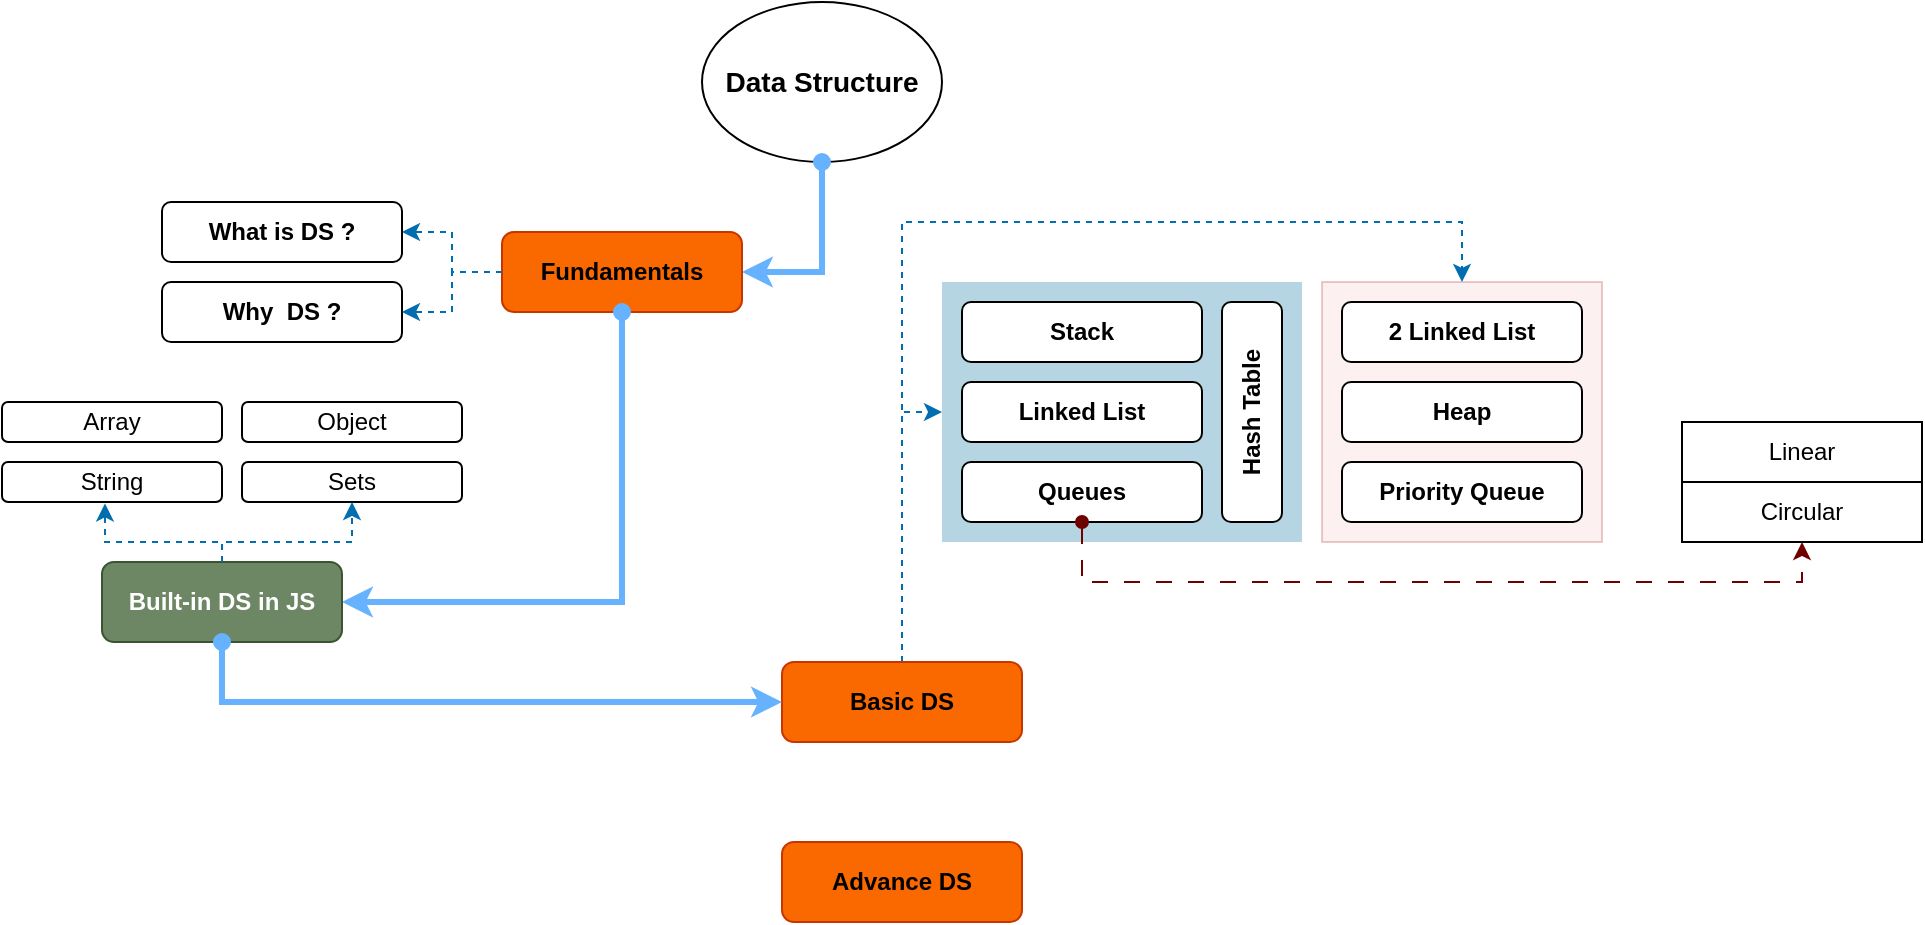 <mxfile version="24.4.13" type="github">
  <diagram name="Page-1" id="2c0d36ab-eaac-3732-788b-9136903baeff">
    <mxGraphModel dx="1313" dy="696" grid="1" gridSize="10" guides="1" tooltips="1" connect="1" arrows="1" fold="1" page="1" pageScale="1.5" pageWidth="1169" pageHeight="827" background="none" math="0" shadow="0">
      <root>
        <mxCell id="0" />
        <mxCell id="1" parent="0" />
        <mxCell id="yiBTs8iIJsu4Ljcrw2EA-124" value="Data Structure" style="ellipse;whiteSpace=wrap;html=1;fontStyle=1;fontSize=14;" parent="1" vertex="1">
          <mxGeometry x="390" y="70" width="120" height="80" as="geometry" />
        </mxCell>
        <mxCell id="yiBTs8iIJsu4Ljcrw2EA-131" style="edgeStyle=orthogonalEdgeStyle;rounded=0;orthogonalLoop=1;jettySize=auto;html=1;dashed=1;fillColor=#1ba1e2;strokeColor=#006EAF;exitX=0.5;exitY=0;exitDx=0;exitDy=0;entryX=0.5;entryY=0;entryDx=0;entryDy=0;" parent="1" source="yiBTs8iIJsu4Ljcrw2EA-125" target="LJRXbvw2uVqpsPB7Yhcm-3" edge="1">
          <mxGeometry relative="1" as="geometry">
            <mxPoint x="570" y="445.02" as="sourcePoint" />
            <mxPoint x="550" y="510.02" as="targetPoint" />
            <Array as="points">
              <mxPoint x="490" y="180" />
              <mxPoint x="770" y="180" />
            </Array>
          </mxGeometry>
        </mxCell>
        <mxCell id="yiBTs8iIJsu4Ljcrw2EA-136" style="edgeStyle=orthogonalEdgeStyle;rounded=0;orthogonalLoop=1;jettySize=auto;html=1;entryX=0;entryY=0.5;entryDx=0;entryDy=0;dashed=1;fillColor=#1ba1e2;strokeColor=#006EAF;exitX=0.5;exitY=0;exitDx=0;exitDy=0;" parent="1" source="yiBTs8iIJsu4Ljcrw2EA-125" target="LJRXbvw2uVqpsPB7Yhcm-1" edge="1">
          <mxGeometry relative="1" as="geometry">
            <mxPoint x="590" y="430.02" as="sourcePoint" />
            <mxPoint x="570" y="545.02" as="targetPoint" />
            <Array as="points">
              <mxPoint x="490" y="275" />
            </Array>
          </mxGeometry>
        </mxCell>
        <mxCell id="yiBTs8iIJsu4Ljcrw2EA-125" value="Basic DS" style="rounded=1;whiteSpace=wrap;html=1;fontStyle=1;fillColor=#fa6800;fontColor=#000000;strokeColor=#C73500;" parent="1" vertex="1">
          <mxGeometry x="430" y="400.02" width="120" height="40" as="geometry" />
        </mxCell>
        <mxCell id="LJRXbvw2uVqpsPB7Yhcm-3" value="" style="fillColor=#f8cecc;strokeColor=#b85450;opacity=30;" parent="1" vertex="1">
          <mxGeometry x="700" y="210" width="140" height="130" as="geometry" />
        </mxCell>
        <mxCell id="yiBTs8iIJsu4Ljcrw2EA-127" value="2 Linked List" style="whiteSpace=wrap;html=1;rounded=1;fontStyle=1;" parent="1" vertex="1">
          <mxGeometry x="710" y="220" width="120" height="30" as="geometry" />
        </mxCell>
        <mxCell id="UguPg_bLSeKZf6hvQFoW-1" value="Priority Queue" style="whiteSpace=wrap;html=1;rounded=1;fontStyle=1;" parent="1" vertex="1">
          <mxGeometry x="710" y="300" width="120" height="30" as="geometry" />
        </mxCell>
        <mxCell id="UguPg_bLSeKZf6hvQFoW-2" value="Heap" style="whiteSpace=wrap;html=1;rounded=1;fontStyle=1;" parent="1" vertex="1">
          <mxGeometry x="710" y="260" width="120" height="30" as="geometry" />
        </mxCell>
        <mxCell id="LJRXbvw2uVqpsPB7Yhcm-2" value="" style="group" parent="1" vertex="1" connectable="0">
          <mxGeometry x="510" y="210" width="180" height="130" as="geometry" />
        </mxCell>
        <mxCell id="LJRXbvw2uVqpsPB7Yhcm-1" value="" style="fillColor=#10739E;strokeColor=none;opacity=30;" parent="LJRXbvw2uVqpsPB7Yhcm-2" vertex="1">
          <mxGeometry width="180" height="130" as="geometry" />
        </mxCell>
        <mxCell id="yiBTs8iIJsu4Ljcrw2EA-130" value="Linked List" style="whiteSpace=wrap;html=1;rounded=1;fontStyle=1;" parent="LJRXbvw2uVqpsPB7Yhcm-2" vertex="1">
          <mxGeometry x="10" y="50" width="120" height="30" as="geometry" />
        </mxCell>
        <mxCell id="yiBTs8iIJsu4Ljcrw2EA-132" value="Stack" style="whiteSpace=wrap;html=1;rounded=1;fontStyle=1;" parent="LJRXbvw2uVqpsPB7Yhcm-2" vertex="1">
          <mxGeometry x="10" y="10" width="120" height="30" as="geometry" />
        </mxCell>
        <mxCell id="yiBTs8iIJsu4Ljcrw2EA-134" value="Hash Table" style="whiteSpace=wrap;html=1;rounded=1;fontStyle=1;direction=south;horizontal=0;" parent="LJRXbvw2uVqpsPB7Yhcm-2" vertex="1">
          <mxGeometry x="140" y="10" width="30" height="110" as="geometry" />
        </mxCell>
        <mxCell id="yiBTs8iIJsu4Ljcrw2EA-135" value="Queues" style="whiteSpace=wrap;html=1;rounded=1;fontStyle=1;" parent="LJRXbvw2uVqpsPB7Yhcm-2" vertex="1">
          <mxGeometry x="10" y="90" width="120" height="30" as="geometry" />
        </mxCell>
        <mxCell id="LJRXbvw2uVqpsPB7Yhcm-4" value="Advance DS" style="rounded=1;whiteSpace=wrap;html=1;fontStyle=1;fillColor=#fa6800;fontColor=#000000;strokeColor=#C73500;" parent="1" vertex="1">
          <mxGeometry x="430" y="490" width="120" height="40" as="geometry" />
        </mxCell>
        <mxCell id="YICFgGTVRvDlNN2FNXk2-3" value="" style="group" parent="1" vertex="1" connectable="0">
          <mxGeometry x="880" y="280" width="120" height="60" as="geometry" />
        </mxCell>
        <mxCell id="YICFgGTVRvDlNN2FNXk2-1" value="Circular" style="rounded=0;whiteSpace=wrap;html=1;" parent="YICFgGTVRvDlNN2FNXk2-3" vertex="1">
          <mxGeometry y="30" width="120" height="30" as="geometry" />
        </mxCell>
        <mxCell id="YICFgGTVRvDlNN2FNXk2-2" value="Linear" style="rounded=0;whiteSpace=wrap;html=1;" parent="YICFgGTVRvDlNN2FNXk2-3" vertex="1">
          <mxGeometry width="120" height="30" as="geometry" />
        </mxCell>
        <mxCell id="YICFgGTVRvDlNN2FNXk2-4" style="edgeStyle=orthogonalEdgeStyle;rounded=0;orthogonalLoop=1;jettySize=auto;html=1;entryX=0.5;entryY=1;entryDx=0;entryDy=0;fillColor=#a20025;strokeColor=#6F0000;dashed=1;dashPattern=8 8;endArrow=classic;endFill=1;startArrow=oval;startFill=1;" parent="1" source="yiBTs8iIJsu4Ljcrw2EA-135" target="YICFgGTVRvDlNN2FNXk2-1" edge="1">
          <mxGeometry relative="1" as="geometry">
            <Array as="points">
              <mxPoint x="580" y="360" />
              <mxPoint x="940" y="360" />
            </Array>
          </mxGeometry>
        </mxCell>
        <mxCell id="gLEcoqDyo47q4XNHYdvh-6" style="rounded=0;orthogonalLoop=1;jettySize=auto;html=1;entryX=1;entryY=0.5;entryDx=0;entryDy=0;strokeColor=#66B2FF;strokeWidth=3;startArrow=oval;startFill=1;exitX=0.5;exitY=1;exitDx=0;exitDy=0;edgeStyle=orthogonalEdgeStyle;" parent="1" source="yiBTs8iIJsu4Ljcrw2EA-124" target="yiBTs8iIJsu4Ljcrw2EA-126" edge="1">
          <mxGeometry relative="1" as="geometry" />
        </mxCell>
        <mxCell id="tv5u9qx0Md2gs3FD2YBg-1" value="" style="group" vertex="1" connectable="0" parent="1">
          <mxGeometry x="120" y="170" width="290" height="70" as="geometry" />
        </mxCell>
        <mxCell id="yiBTs8iIJsu4Ljcrw2EA-143" style="edgeStyle=orthogonalEdgeStyle;rounded=0;orthogonalLoop=1;jettySize=auto;html=1;fontFamily=Helvetica;fontSize=12;fontColor=#000000;fontStyle=1;dashed=1;fillColor=#1ba1e2;strokeColor=#006EAF;entryX=1;entryY=0.5;entryDx=0;entryDy=0;" parent="tv5u9qx0Md2gs3FD2YBg-1" source="yiBTs8iIJsu4Ljcrw2EA-126" target="yiBTs8iIJsu4Ljcrw2EA-144" edge="1">
          <mxGeometry relative="1" as="geometry">
            <mxPoint x="80" y="20" as="targetPoint" />
          </mxGeometry>
        </mxCell>
        <mxCell id="yiBTs8iIJsu4Ljcrw2EA-126" value="Fundamentals" style="rounded=1;whiteSpace=wrap;html=1;fontStyle=1;fillColor=#fa6800;fontColor=#000000;strokeColor=#C73500;" parent="tv5u9qx0Md2gs3FD2YBg-1" vertex="1">
          <mxGeometry x="170" y="15" width="120" height="40" as="geometry" />
        </mxCell>
        <mxCell id="yiBTs8iIJsu4Ljcrw2EA-147" value="" style="group" parent="tv5u9qx0Md2gs3FD2YBg-1" vertex="1" connectable="0">
          <mxGeometry width="120" height="70" as="geometry" />
        </mxCell>
        <mxCell id="yiBTs8iIJsu4Ljcrw2EA-142" value="Why&amp;nbsp; DS ?" style="whiteSpace=wrap;html=1;rounded=1;fontStyle=1;" parent="yiBTs8iIJsu4Ljcrw2EA-147" vertex="1">
          <mxGeometry y="40" width="120" height="30" as="geometry" />
        </mxCell>
        <mxCell id="yiBTs8iIJsu4Ljcrw2EA-144" value="What is DS ?" style="whiteSpace=wrap;html=1;rounded=1;fontStyle=1;" parent="yiBTs8iIJsu4Ljcrw2EA-147" vertex="1">
          <mxGeometry width="120" height="30" as="geometry" />
        </mxCell>
        <mxCell id="gLEcoqDyo47q4XNHYdvh-4" style="edgeStyle=orthogonalEdgeStyle;rounded=0;orthogonalLoop=1;jettySize=auto;html=1;fontFamily=Helvetica;fontSize=12;fontColor=#000000;fontStyle=1;dashed=1;fillColor=#1ba1e2;strokeColor=#006EAF;entryX=1;entryY=0.5;entryDx=0;entryDy=0;exitX=0;exitY=0.5;exitDx=0;exitDy=0;" parent="tv5u9qx0Md2gs3FD2YBg-1" source="yiBTs8iIJsu4Ljcrw2EA-126" target="yiBTs8iIJsu4Ljcrw2EA-142" edge="1">
          <mxGeometry relative="1" as="geometry">
            <mxPoint x="130" y="45" as="sourcePoint" />
            <mxPoint x="80" y="25" as="targetPoint" />
          </mxGeometry>
        </mxCell>
        <mxCell id="tv5u9qx0Md2gs3FD2YBg-2" style="rounded=0;orthogonalLoop=1;jettySize=auto;html=1;strokeColor=#66B2FF;strokeWidth=3;startArrow=oval;startFill=1;exitX=0.5;exitY=1;exitDx=0;exitDy=0;edgeStyle=orthogonalEdgeStyle;entryX=1;entryY=0.5;entryDx=0;entryDy=0;" edge="1" parent="1" source="yiBTs8iIJsu4Ljcrw2EA-126" target="gLEcoqDyo47q4XNHYdvh-5">
          <mxGeometry relative="1" as="geometry">
            <mxPoint x="460" y="130" as="sourcePoint" />
            <mxPoint x="420" y="350" as="targetPoint" />
          </mxGeometry>
        </mxCell>
        <mxCell id="tv5u9qx0Md2gs3FD2YBg-3" value="" style="group" vertex="1" connectable="0" parent="1">
          <mxGeometry x="40" y="270" width="230" height="120" as="geometry" />
        </mxCell>
        <mxCell id="gLEcoqDyo47q4XNHYdvh-5" value="Built-in DS in JS" style="rounded=1;whiteSpace=wrap;html=1;fontStyle=1;fillColor=#6d8764;strokeColor=#3A5431;fontColor=#ffffff;" parent="tv5u9qx0Md2gs3FD2YBg-3" vertex="1">
          <mxGeometry x="50" y="80" width="120" height="40" as="geometry" />
        </mxCell>
        <mxCell id="gLEcoqDyo47q4XNHYdvh-13" value="Array" style="whiteSpace=wrap;html=1;rounded=1;fontStyle=0;" parent="tv5u9qx0Md2gs3FD2YBg-3" vertex="1">
          <mxGeometry width="110" height="20" as="geometry" />
        </mxCell>
        <mxCell id="gLEcoqDyo47q4XNHYdvh-14" value="String" style="whiteSpace=wrap;html=1;rounded=1;fontStyle=0;" parent="tv5u9qx0Md2gs3FD2YBg-3" vertex="1">
          <mxGeometry y="30" width="110" height="20" as="geometry" />
        </mxCell>
        <mxCell id="gLEcoqDyo47q4XNHYdvh-15" value="Object" style="whiteSpace=wrap;html=1;rounded=1;fontStyle=0;" parent="tv5u9qx0Md2gs3FD2YBg-3" vertex="1">
          <mxGeometry x="120" width="110" height="20" as="geometry" />
        </mxCell>
        <mxCell id="gLEcoqDyo47q4XNHYdvh-16" value="Sets" style="whiteSpace=wrap;html=1;rounded=1;fontStyle=0;" parent="tv5u9qx0Md2gs3FD2YBg-3" vertex="1">
          <mxGeometry x="120" y="30" width="110" height="20" as="geometry" />
        </mxCell>
        <mxCell id="gLEcoqDyo47q4XNHYdvh-19" style="rounded=0;orthogonalLoop=1;jettySize=auto;html=1;dashed=1;fillColor=#1ba1e2;strokeColor=#006EAF;exitX=0.5;exitY=0;exitDx=0;exitDy=0;edgeStyle=orthogonalEdgeStyle;entryX=0.468;entryY=1.036;entryDx=0;entryDy=0;entryPerimeter=0;" parent="tv5u9qx0Md2gs3FD2YBg-3" source="gLEcoqDyo47q4XNHYdvh-5" target="gLEcoqDyo47q4XNHYdvh-14" edge="1">
          <mxGeometry relative="1" as="geometry">
            <mxPoint x="180" y="70" as="sourcePoint" />
            <mxPoint x="30" y="70" as="targetPoint" />
            <Array as="points">
              <mxPoint x="110" y="70" />
              <mxPoint x="52" y="70" />
            </Array>
          </mxGeometry>
        </mxCell>
        <mxCell id="gLEcoqDyo47q4XNHYdvh-20" style="edgeStyle=orthogonalEdgeStyle;rounded=0;orthogonalLoop=1;jettySize=auto;html=1;entryX=0.5;entryY=1;entryDx=0;entryDy=0;dashed=1;fillColor=#1ba1e2;strokeColor=#006EAF;exitX=0.5;exitY=0;exitDx=0;exitDy=0;" parent="tv5u9qx0Md2gs3FD2YBg-3" source="gLEcoqDyo47q4XNHYdvh-5" target="gLEcoqDyo47q4XNHYdvh-16" edge="1">
          <mxGeometry relative="1" as="geometry">
            <mxPoint x="120" y="90" as="sourcePoint" />
            <mxPoint x="115" y="70" as="targetPoint" />
            <Array as="points">
              <mxPoint x="110" y="70" />
              <mxPoint x="175" y="70" />
            </Array>
          </mxGeometry>
        </mxCell>
        <mxCell id="tv5u9qx0Md2gs3FD2YBg-4" style="rounded=0;orthogonalLoop=1;jettySize=auto;html=1;strokeColor=#66B2FF;strokeWidth=3;startArrow=oval;startFill=1;exitX=0.5;exitY=1;exitDx=0;exitDy=0;edgeStyle=orthogonalEdgeStyle;entryX=0;entryY=0.5;entryDx=0;entryDy=0;" edge="1" parent="1" source="gLEcoqDyo47q4XNHYdvh-5" target="yiBTs8iIJsu4Ljcrw2EA-125">
          <mxGeometry relative="1" as="geometry">
            <mxPoint x="360" y="235" as="sourcePoint" />
            <mxPoint x="220" y="380" as="targetPoint" />
          </mxGeometry>
        </mxCell>
      </root>
    </mxGraphModel>
  </diagram>
</mxfile>
